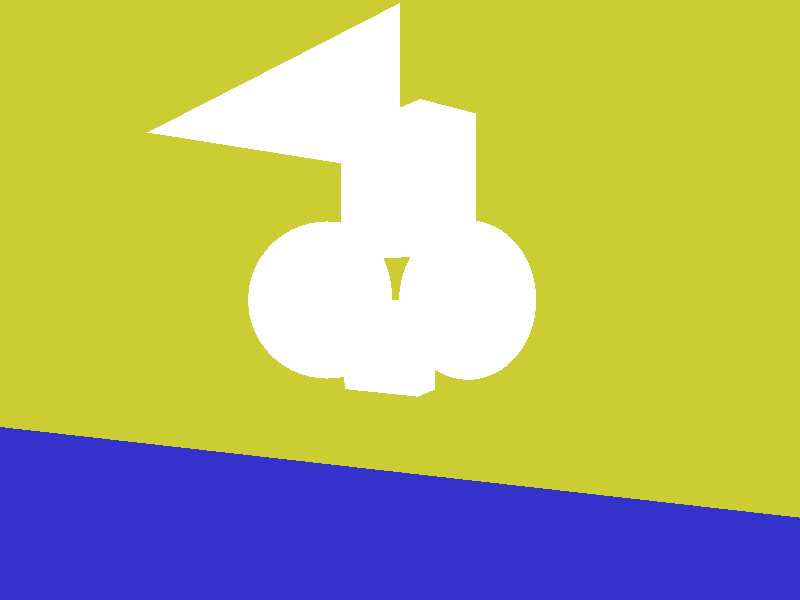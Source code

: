 // cs473, ao
camera {
  location  <-2, 0, 14>
  up        <0,  1,  0>
  right     <1.333333, 0,  0>
  look_at   <0, 0, 0>
}


light_source {<0, 5, 10> color rgb <1.0, 1.0, 1.0>}

// floor
plane {<0, 1, 0>, -3
  pigment {color rgb <0.2, 0.2, 0.8>}
  finish {ambient 0.1 diffuse 0.8}
  translate <0, -1, 0>
  rotate <-10, 0, 0>
}

// back wall
plane {<0, 0, 1>, 0
  pigment {color rgb <0.8, 0.8, 0.2>}
  finish {ambient 0.1 diffuse 0.8}
  rotate <0, 30, 0>
}

sphere { <6, 1, -3>, 2
  pigment { color rgb <1.0, 1.0, 1.0>}
  finish {ambient 0.1 diffuse 0.8}
  translate <-4, -1, 2>
}

sphere { <2, 1, -2>, 2
  pigment { color rgb <1.0, 1.0, 1.0>}
  finish {ambient 0.2 diffuse 0.8}
  translate <-4, -1, 2>
}

triangle { <-1, 5, -1> <-1, 10, -1> <4, 5, 4>
  pigment {color rgb <1.0, 1.0, 1.0>}
  finish {ambient 0.1 diffuse 0.8}
  translate <0, -2, 0>
}

box { <-1, -1, -1>, <1, 1, 1>
  pigment { color rgb <1.0, 1.0, 1.0>}
  finish {ambient 0.1 diffuse 0.8}
  translate <0, -1, 0>
  rotate <5, 25, 0>
}

box { <-2, -2, -2>, <1, 1, 1>
  pigment { color rgb <1.0, 1.0, 1.0>}
  finish {ambient 0.1 diffuse 0.8}
  translate <0, 3, 0>
  rotate <0, 45, 0>
}
